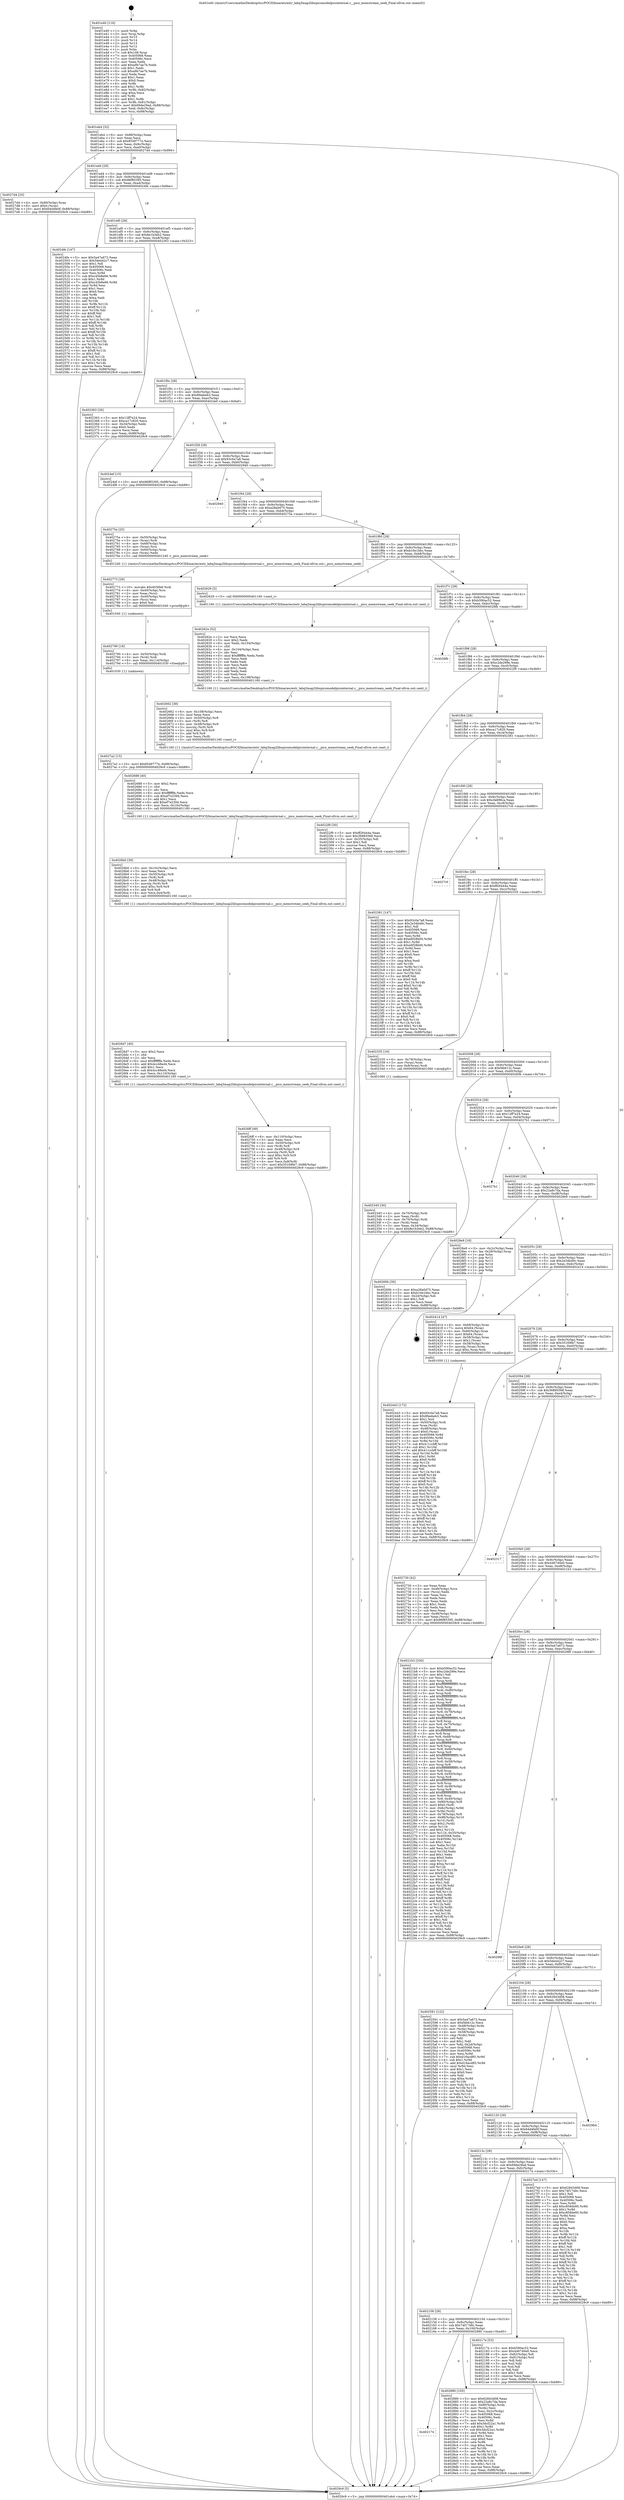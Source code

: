 digraph "0x401e40" {
  label = "0x401e40 (/mnt/c/Users/mathe/Desktop/tcc/POCII/binaries/extr_labq3map2libspicomodelpicointernal.c__pico_memstream_seek_Final-ollvm.out::main(0))"
  labelloc = "t"
  node[shape=record]

  Entry [label="",width=0.3,height=0.3,shape=circle,fillcolor=black,style=filled]
  "0x401eb4" [label="{
     0x401eb4 [32]\l
     | [instrs]\l
     &nbsp;&nbsp;0x401eb4 \<+6\>: mov -0x88(%rbp),%eax\l
     &nbsp;&nbsp;0x401eba \<+2\>: mov %eax,%ecx\l
     &nbsp;&nbsp;0x401ebc \<+6\>: sub $0x8549777e,%ecx\l
     &nbsp;&nbsp;0x401ec2 \<+6\>: mov %eax,-0x9c(%rbp)\l
     &nbsp;&nbsp;0x401ec8 \<+6\>: mov %ecx,-0xa0(%rbp)\l
     &nbsp;&nbsp;0x401ece \<+6\>: je 00000000004027d4 \<main+0x994\>\l
  }"]
  "0x4027d4" [label="{
     0x4027d4 [25]\l
     | [instrs]\l
     &nbsp;&nbsp;0x4027d4 \<+4\>: mov -0x80(%rbp),%rax\l
     &nbsp;&nbsp;0x4027d8 \<+6\>: movl $0x0,(%rax)\l
     &nbsp;&nbsp;0x4027de \<+10\>: movl $0x64d4fe0f,-0x88(%rbp)\l
     &nbsp;&nbsp;0x4027e8 \<+5\>: jmp 00000000004029c9 \<main+0xb89\>\l
  }"]
  "0x401ed4" [label="{
     0x401ed4 [28]\l
     | [instrs]\l
     &nbsp;&nbsp;0x401ed4 \<+5\>: jmp 0000000000401ed9 \<main+0x99\>\l
     &nbsp;&nbsp;0x401ed9 \<+6\>: mov -0x9c(%rbp),%eax\l
     &nbsp;&nbsp;0x401edf \<+5\>: sub $0x86f85395,%eax\l
     &nbsp;&nbsp;0x401ee4 \<+6\>: mov %eax,-0xa4(%rbp)\l
     &nbsp;&nbsp;0x401eea \<+6\>: je 00000000004024fe \<main+0x6be\>\l
  }"]
  Exit [label="",width=0.3,height=0.3,shape=circle,fillcolor=black,style=filled,peripheries=2]
  "0x4024fe" [label="{
     0x4024fe [147]\l
     | [instrs]\l
     &nbsp;&nbsp;0x4024fe \<+5\>: mov $0x5a47a672,%eax\l
     &nbsp;&nbsp;0x402503 \<+5\>: mov $0x5de442c7,%ecx\l
     &nbsp;&nbsp;0x402508 \<+2\>: mov $0x1,%dl\l
     &nbsp;&nbsp;0x40250a \<+7\>: mov 0x405068,%esi\l
     &nbsp;&nbsp;0x402511 \<+7\>: mov 0x40506c,%edi\l
     &nbsp;&nbsp;0x402518 \<+3\>: mov %esi,%r8d\l
     &nbsp;&nbsp;0x40251b \<+7\>: sub $0xc45b8e66,%r8d\l
     &nbsp;&nbsp;0x402522 \<+4\>: sub $0x1,%r8d\l
     &nbsp;&nbsp;0x402526 \<+7\>: add $0xc45b8e66,%r8d\l
     &nbsp;&nbsp;0x40252d \<+4\>: imul %r8d,%esi\l
     &nbsp;&nbsp;0x402531 \<+3\>: and $0x1,%esi\l
     &nbsp;&nbsp;0x402534 \<+3\>: cmp $0x0,%esi\l
     &nbsp;&nbsp;0x402537 \<+4\>: sete %r9b\l
     &nbsp;&nbsp;0x40253b \<+3\>: cmp $0xa,%edi\l
     &nbsp;&nbsp;0x40253e \<+4\>: setl %r10b\l
     &nbsp;&nbsp;0x402542 \<+3\>: mov %r9b,%r11b\l
     &nbsp;&nbsp;0x402545 \<+4\>: xor $0xff,%r11b\l
     &nbsp;&nbsp;0x402549 \<+3\>: mov %r10b,%bl\l
     &nbsp;&nbsp;0x40254c \<+3\>: xor $0xff,%bl\l
     &nbsp;&nbsp;0x40254f \<+3\>: xor $0x1,%dl\l
     &nbsp;&nbsp;0x402552 \<+3\>: mov %r11b,%r14b\l
     &nbsp;&nbsp;0x402555 \<+4\>: and $0xff,%r14b\l
     &nbsp;&nbsp;0x402559 \<+3\>: and %dl,%r9b\l
     &nbsp;&nbsp;0x40255c \<+3\>: mov %bl,%r15b\l
     &nbsp;&nbsp;0x40255f \<+4\>: and $0xff,%r15b\l
     &nbsp;&nbsp;0x402563 \<+3\>: and %dl,%r10b\l
     &nbsp;&nbsp;0x402566 \<+3\>: or %r9b,%r14b\l
     &nbsp;&nbsp;0x402569 \<+3\>: or %r10b,%r15b\l
     &nbsp;&nbsp;0x40256c \<+3\>: xor %r15b,%r14b\l
     &nbsp;&nbsp;0x40256f \<+3\>: or %bl,%r11b\l
     &nbsp;&nbsp;0x402572 \<+4\>: xor $0xff,%r11b\l
     &nbsp;&nbsp;0x402576 \<+3\>: or $0x1,%dl\l
     &nbsp;&nbsp;0x402579 \<+3\>: and %dl,%r11b\l
     &nbsp;&nbsp;0x40257c \<+3\>: or %r11b,%r14b\l
     &nbsp;&nbsp;0x40257f \<+4\>: test $0x1,%r14b\l
     &nbsp;&nbsp;0x402583 \<+3\>: cmovne %ecx,%eax\l
     &nbsp;&nbsp;0x402586 \<+6\>: mov %eax,-0x88(%rbp)\l
     &nbsp;&nbsp;0x40258c \<+5\>: jmp 00000000004029c9 \<main+0xb89\>\l
  }"]
  "0x401ef0" [label="{
     0x401ef0 [28]\l
     | [instrs]\l
     &nbsp;&nbsp;0x401ef0 \<+5\>: jmp 0000000000401ef5 \<main+0xb5\>\l
     &nbsp;&nbsp;0x401ef5 \<+6\>: mov -0x9c(%rbp),%eax\l
     &nbsp;&nbsp;0x401efb \<+5\>: sub $0x8e1b3eb2,%eax\l
     &nbsp;&nbsp;0x401f00 \<+6\>: mov %eax,-0xa8(%rbp)\l
     &nbsp;&nbsp;0x401f06 \<+6\>: je 0000000000402363 \<main+0x523\>\l
  }"]
  "0x402174" [label="{
     0x402174\l
  }", style=dashed]
  "0x402363" [label="{
     0x402363 [30]\l
     | [instrs]\l
     &nbsp;&nbsp;0x402363 \<+5\>: mov $0x12ff7e24,%eax\l
     &nbsp;&nbsp;0x402368 \<+5\>: mov $0xca17c820,%ecx\l
     &nbsp;&nbsp;0x40236d \<+3\>: mov -0x34(%rbp),%edx\l
     &nbsp;&nbsp;0x402370 \<+3\>: cmp $0x0,%edx\l
     &nbsp;&nbsp;0x402373 \<+3\>: cmove %ecx,%eax\l
     &nbsp;&nbsp;0x402376 \<+6\>: mov %eax,-0x88(%rbp)\l
     &nbsp;&nbsp;0x40237c \<+5\>: jmp 00000000004029c9 \<main+0xb89\>\l
  }"]
  "0x401f0c" [label="{
     0x401f0c [28]\l
     | [instrs]\l
     &nbsp;&nbsp;0x401f0c \<+5\>: jmp 0000000000401f11 \<main+0xd1\>\l
     &nbsp;&nbsp;0x401f11 \<+6\>: mov -0x9c(%rbp),%eax\l
     &nbsp;&nbsp;0x401f17 \<+5\>: sub $0x8feebeb3,%eax\l
     &nbsp;&nbsp;0x401f1c \<+6\>: mov %eax,-0xac(%rbp)\l
     &nbsp;&nbsp;0x401f22 \<+6\>: je 00000000004024ef \<main+0x6af\>\l
  }"]
  "0x402880" [label="{
     0x402880 [105]\l
     | [instrs]\l
     &nbsp;&nbsp;0x402880 \<+5\>: mov $0x62843d08,%eax\l
     &nbsp;&nbsp;0x402885 \<+5\>: mov $0x22a8c7da,%ecx\l
     &nbsp;&nbsp;0x40288a \<+4\>: mov -0x80(%rbp),%rdx\l
     &nbsp;&nbsp;0x40288e \<+2\>: mov (%rdx),%esi\l
     &nbsp;&nbsp;0x402890 \<+3\>: mov %esi,-0x2c(%rbp)\l
     &nbsp;&nbsp;0x402893 \<+7\>: mov 0x405068,%esi\l
     &nbsp;&nbsp;0x40289a \<+7\>: mov 0x40506c,%edi\l
     &nbsp;&nbsp;0x4028a1 \<+3\>: mov %esi,%r8d\l
     &nbsp;&nbsp;0x4028a4 \<+7\>: add $0x3dcf22a1,%r8d\l
     &nbsp;&nbsp;0x4028ab \<+4\>: sub $0x1,%r8d\l
     &nbsp;&nbsp;0x4028af \<+7\>: sub $0x3dcf22a1,%r8d\l
     &nbsp;&nbsp;0x4028b6 \<+4\>: imul %r8d,%esi\l
     &nbsp;&nbsp;0x4028ba \<+3\>: and $0x1,%esi\l
     &nbsp;&nbsp;0x4028bd \<+3\>: cmp $0x0,%esi\l
     &nbsp;&nbsp;0x4028c0 \<+4\>: sete %r9b\l
     &nbsp;&nbsp;0x4028c4 \<+3\>: cmp $0xa,%edi\l
     &nbsp;&nbsp;0x4028c7 \<+4\>: setl %r10b\l
     &nbsp;&nbsp;0x4028cb \<+3\>: mov %r9b,%r11b\l
     &nbsp;&nbsp;0x4028ce \<+3\>: and %r10b,%r11b\l
     &nbsp;&nbsp;0x4028d1 \<+3\>: xor %r10b,%r9b\l
     &nbsp;&nbsp;0x4028d4 \<+3\>: or %r9b,%r11b\l
     &nbsp;&nbsp;0x4028d7 \<+4\>: test $0x1,%r11b\l
     &nbsp;&nbsp;0x4028db \<+3\>: cmovne %ecx,%eax\l
     &nbsp;&nbsp;0x4028de \<+6\>: mov %eax,-0x88(%rbp)\l
     &nbsp;&nbsp;0x4028e4 \<+5\>: jmp 00000000004029c9 \<main+0xb89\>\l
  }"]
  "0x4024ef" [label="{
     0x4024ef [15]\l
     | [instrs]\l
     &nbsp;&nbsp;0x4024ef \<+10\>: movl $0x86f85395,-0x88(%rbp)\l
     &nbsp;&nbsp;0x4024f9 \<+5\>: jmp 00000000004029c9 \<main+0xb89\>\l
  }"]
  "0x401f28" [label="{
     0x401f28 [28]\l
     | [instrs]\l
     &nbsp;&nbsp;0x401f28 \<+5\>: jmp 0000000000401f2d \<main+0xed\>\l
     &nbsp;&nbsp;0x401f2d \<+6\>: mov -0x9c(%rbp),%eax\l
     &nbsp;&nbsp;0x401f33 \<+5\>: sub $0x93c0a7a8,%eax\l
     &nbsp;&nbsp;0x401f38 \<+6\>: mov %eax,-0xb0(%rbp)\l
     &nbsp;&nbsp;0x401f3e \<+6\>: je 0000000000402940 \<main+0xb00\>\l
  }"]
  "0x4027a2" [label="{
     0x4027a2 [15]\l
     | [instrs]\l
     &nbsp;&nbsp;0x4027a2 \<+10\>: movl $0x8549777e,-0x88(%rbp)\l
     &nbsp;&nbsp;0x4027ac \<+5\>: jmp 00000000004029c9 \<main+0xb89\>\l
  }"]
  "0x402940" [label="{
     0x402940\l
  }", style=dashed]
  "0x401f44" [label="{
     0x401f44 [28]\l
     | [instrs]\l
     &nbsp;&nbsp;0x401f44 \<+5\>: jmp 0000000000401f49 \<main+0x109\>\l
     &nbsp;&nbsp;0x401f49 \<+6\>: mov -0x9c(%rbp),%eax\l
     &nbsp;&nbsp;0x401f4f \<+5\>: sub $0xa28a0d75,%eax\l
     &nbsp;&nbsp;0x401f54 \<+6\>: mov %eax,-0xb4(%rbp)\l
     &nbsp;&nbsp;0x401f5a \<+6\>: je 000000000040275a \<main+0x91a\>\l
  }"]
  "0x402790" [label="{
     0x402790 [18]\l
     | [instrs]\l
     &nbsp;&nbsp;0x402790 \<+4\>: mov -0x50(%rbp),%rdi\l
     &nbsp;&nbsp;0x402794 \<+3\>: mov (%rdi),%rdi\l
     &nbsp;&nbsp;0x402797 \<+6\>: mov %eax,-0x114(%rbp)\l
     &nbsp;&nbsp;0x40279d \<+5\>: call 0000000000401030 \<free@plt\>\l
     | [calls]\l
     &nbsp;&nbsp;0x401030 \{1\} (unknown)\l
  }"]
  "0x40275a" [label="{
     0x40275a [25]\l
     | [instrs]\l
     &nbsp;&nbsp;0x40275a \<+4\>: mov -0x50(%rbp),%rax\l
     &nbsp;&nbsp;0x40275e \<+3\>: mov (%rax),%rdi\l
     &nbsp;&nbsp;0x402761 \<+4\>: mov -0x68(%rbp),%rax\l
     &nbsp;&nbsp;0x402765 \<+3\>: mov (%rax),%rsi\l
     &nbsp;&nbsp;0x402768 \<+4\>: mov -0x60(%rbp),%rax\l
     &nbsp;&nbsp;0x40276c \<+2\>: mov (%rax),%edx\l
     &nbsp;&nbsp;0x40276e \<+5\>: call 0000000000401240 \<_pico_memstream_seek\>\l
     | [calls]\l
     &nbsp;&nbsp;0x401240 \{1\} (/mnt/c/Users/mathe/Desktop/tcc/POCII/binaries/extr_labq3map2libspicomodelpicointernal.c__pico_memstream_seek_Final-ollvm.out::_pico_memstream_seek)\l
  }"]
  "0x401f60" [label="{
     0x401f60 [28]\l
     | [instrs]\l
     &nbsp;&nbsp;0x401f60 \<+5\>: jmp 0000000000401f65 \<main+0x125\>\l
     &nbsp;&nbsp;0x401f65 \<+6\>: mov -0x9c(%rbp),%eax\l
     &nbsp;&nbsp;0x401f6b \<+5\>: sub $0xb16e1bbc,%eax\l
     &nbsp;&nbsp;0x401f70 \<+6\>: mov %eax,-0xb8(%rbp)\l
     &nbsp;&nbsp;0x401f76 \<+6\>: je 0000000000402629 \<main+0x7e9\>\l
  }"]
  "0x402773" [label="{
     0x402773 [29]\l
     | [instrs]\l
     &nbsp;&nbsp;0x402773 \<+10\>: movabs $0x4030b6,%rdi\l
     &nbsp;&nbsp;0x40277d \<+4\>: mov -0x40(%rbp),%rsi\l
     &nbsp;&nbsp;0x402781 \<+2\>: mov %eax,(%rsi)\l
     &nbsp;&nbsp;0x402783 \<+4\>: mov -0x40(%rbp),%rsi\l
     &nbsp;&nbsp;0x402787 \<+2\>: mov (%rsi),%esi\l
     &nbsp;&nbsp;0x402789 \<+2\>: mov $0x0,%al\l
     &nbsp;&nbsp;0x40278b \<+5\>: call 0000000000401040 \<printf@plt\>\l
     | [calls]\l
     &nbsp;&nbsp;0x401040 \{1\} (unknown)\l
  }"]
  "0x402629" [label="{
     0x402629 [5]\l
     | [instrs]\l
     &nbsp;&nbsp;0x402629 \<+5\>: call 0000000000401160 \<next_i\>\l
     | [calls]\l
     &nbsp;&nbsp;0x401160 \{1\} (/mnt/c/Users/mathe/Desktop/tcc/POCII/binaries/extr_labq3map2libspicomodelpicointernal.c__pico_memstream_seek_Final-ollvm.out::next_i)\l
  }"]
  "0x401f7c" [label="{
     0x401f7c [28]\l
     | [instrs]\l
     &nbsp;&nbsp;0x401f7c \<+5\>: jmp 0000000000401f81 \<main+0x141\>\l
     &nbsp;&nbsp;0x401f81 \<+6\>: mov -0x9c(%rbp),%eax\l
     &nbsp;&nbsp;0x401f87 \<+5\>: sub $0xb590ac52,%eax\l
     &nbsp;&nbsp;0x401f8c \<+6\>: mov %eax,-0xbc(%rbp)\l
     &nbsp;&nbsp;0x401f92 \<+6\>: je 00000000004028fb \<main+0xabb\>\l
  }"]
  "0x4026ff" [label="{
     0x4026ff [49]\l
     | [instrs]\l
     &nbsp;&nbsp;0x4026ff \<+6\>: mov -0x110(%rbp),%ecx\l
     &nbsp;&nbsp;0x402705 \<+3\>: imul %eax,%ecx\l
     &nbsp;&nbsp;0x402708 \<+4\>: mov -0x50(%rbp),%r8\l
     &nbsp;&nbsp;0x40270c \<+3\>: mov (%r8),%r8\l
     &nbsp;&nbsp;0x40270f \<+4\>: mov -0x48(%rbp),%r9\l
     &nbsp;&nbsp;0x402713 \<+3\>: movslq (%r9),%r9\l
     &nbsp;&nbsp;0x402716 \<+4\>: imul $0xc,%r9,%r9\l
     &nbsp;&nbsp;0x40271a \<+3\>: add %r9,%r8\l
     &nbsp;&nbsp;0x40271d \<+4\>: mov %ecx,0x8(%r8)\l
     &nbsp;&nbsp;0x402721 \<+10\>: movl $0x35169fa7,-0x88(%rbp)\l
     &nbsp;&nbsp;0x40272b \<+5\>: jmp 00000000004029c9 \<main+0xb89\>\l
  }"]
  "0x4028fb" [label="{
     0x4028fb\l
  }", style=dashed]
  "0x401f98" [label="{
     0x401f98 [28]\l
     | [instrs]\l
     &nbsp;&nbsp;0x401f98 \<+5\>: jmp 0000000000401f9d \<main+0x15d\>\l
     &nbsp;&nbsp;0x401f9d \<+6\>: mov -0x9c(%rbp),%eax\l
     &nbsp;&nbsp;0x401fa3 \<+5\>: sub $0xc2de299e,%eax\l
     &nbsp;&nbsp;0x401fa8 \<+6\>: mov %eax,-0xc0(%rbp)\l
     &nbsp;&nbsp;0x401fae \<+6\>: je 00000000004022f9 \<main+0x4b9\>\l
  }"]
  "0x4026d7" [label="{
     0x4026d7 [40]\l
     | [instrs]\l
     &nbsp;&nbsp;0x4026d7 \<+5\>: mov $0x2,%ecx\l
     &nbsp;&nbsp;0x4026dc \<+1\>: cltd\l
     &nbsp;&nbsp;0x4026dd \<+2\>: idiv %ecx\l
     &nbsp;&nbsp;0x4026df \<+6\>: imul $0xfffffffe,%edx,%ecx\l
     &nbsp;&nbsp;0x4026e5 \<+6\>: add $0x4cc48ed4,%ecx\l
     &nbsp;&nbsp;0x4026eb \<+3\>: add $0x1,%ecx\l
     &nbsp;&nbsp;0x4026ee \<+6\>: sub $0x4cc48ed4,%ecx\l
     &nbsp;&nbsp;0x4026f4 \<+6\>: mov %ecx,-0x110(%rbp)\l
     &nbsp;&nbsp;0x4026fa \<+5\>: call 0000000000401160 \<next_i\>\l
     | [calls]\l
     &nbsp;&nbsp;0x401160 \{1\} (/mnt/c/Users/mathe/Desktop/tcc/POCII/binaries/extr_labq3map2libspicomodelpicointernal.c__pico_memstream_seek_Final-ollvm.out::next_i)\l
  }"]
  "0x4022f9" [label="{
     0x4022f9 [30]\l
     | [instrs]\l
     &nbsp;&nbsp;0x4022f9 \<+5\>: mov $0xff26444a,%eax\l
     &nbsp;&nbsp;0x4022fe \<+5\>: mov $0x36885568,%ecx\l
     &nbsp;&nbsp;0x402303 \<+3\>: mov -0x35(%rbp),%dl\l
     &nbsp;&nbsp;0x402306 \<+3\>: test $0x1,%dl\l
     &nbsp;&nbsp;0x402309 \<+3\>: cmovne %ecx,%eax\l
     &nbsp;&nbsp;0x40230c \<+6\>: mov %eax,-0x88(%rbp)\l
     &nbsp;&nbsp;0x402312 \<+5\>: jmp 00000000004029c9 \<main+0xb89\>\l
  }"]
  "0x401fb4" [label="{
     0x401fb4 [28]\l
     | [instrs]\l
     &nbsp;&nbsp;0x401fb4 \<+5\>: jmp 0000000000401fb9 \<main+0x179\>\l
     &nbsp;&nbsp;0x401fb9 \<+6\>: mov -0x9c(%rbp),%eax\l
     &nbsp;&nbsp;0x401fbf \<+5\>: sub $0xca17c820,%eax\l
     &nbsp;&nbsp;0x401fc4 \<+6\>: mov %eax,-0xc4(%rbp)\l
     &nbsp;&nbsp;0x401fca \<+6\>: je 0000000000402381 \<main+0x541\>\l
  }"]
  "0x4026b0" [label="{
     0x4026b0 [39]\l
     | [instrs]\l
     &nbsp;&nbsp;0x4026b0 \<+6\>: mov -0x10c(%rbp),%ecx\l
     &nbsp;&nbsp;0x4026b6 \<+3\>: imul %eax,%ecx\l
     &nbsp;&nbsp;0x4026b9 \<+4\>: mov -0x50(%rbp),%r8\l
     &nbsp;&nbsp;0x4026bd \<+3\>: mov (%r8),%r8\l
     &nbsp;&nbsp;0x4026c0 \<+4\>: mov -0x48(%rbp),%r9\l
     &nbsp;&nbsp;0x4026c4 \<+3\>: movslq (%r9),%r9\l
     &nbsp;&nbsp;0x4026c7 \<+4\>: imul $0xc,%r9,%r9\l
     &nbsp;&nbsp;0x4026cb \<+3\>: add %r9,%r8\l
     &nbsp;&nbsp;0x4026ce \<+4\>: mov %ecx,0x4(%r8)\l
     &nbsp;&nbsp;0x4026d2 \<+5\>: call 0000000000401160 \<next_i\>\l
     | [calls]\l
     &nbsp;&nbsp;0x401160 \{1\} (/mnt/c/Users/mathe/Desktop/tcc/POCII/binaries/extr_labq3map2libspicomodelpicointernal.c__pico_memstream_seek_Final-ollvm.out::next_i)\l
  }"]
  "0x402381" [label="{
     0x402381 [147]\l
     | [instrs]\l
     &nbsp;&nbsp;0x402381 \<+5\>: mov $0x93c0a7a8,%eax\l
     &nbsp;&nbsp;0x402386 \<+5\>: mov $0x2e34b49c,%ecx\l
     &nbsp;&nbsp;0x40238b \<+2\>: mov $0x1,%dl\l
     &nbsp;&nbsp;0x40238d \<+7\>: mov 0x405068,%esi\l
     &nbsp;&nbsp;0x402394 \<+7\>: mov 0x40506c,%edi\l
     &nbsp;&nbsp;0x40239b \<+3\>: mov %esi,%r8d\l
     &nbsp;&nbsp;0x40239e \<+7\>: add $0xe6f28b00,%r8d\l
     &nbsp;&nbsp;0x4023a5 \<+4\>: sub $0x1,%r8d\l
     &nbsp;&nbsp;0x4023a9 \<+7\>: sub $0xe6f28b00,%r8d\l
     &nbsp;&nbsp;0x4023b0 \<+4\>: imul %r8d,%esi\l
     &nbsp;&nbsp;0x4023b4 \<+3\>: and $0x1,%esi\l
     &nbsp;&nbsp;0x4023b7 \<+3\>: cmp $0x0,%esi\l
     &nbsp;&nbsp;0x4023ba \<+4\>: sete %r9b\l
     &nbsp;&nbsp;0x4023be \<+3\>: cmp $0xa,%edi\l
     &nbsp;&nbsp;0x4023c1 \<+4\>: setl %r10b\l
     &nbsp;&nbsp;0x4023c5 \<+3\>: mov %r9b,%r11b\l
     &nbsp;&nbsp;0x4023c8 \<+4\>: xor $0xff,%r11b\l
     &nbsp;&nbsp;0x4023cc \<+3\>: mov %r10b,%bl\l
     &nbsp;&nbsp;0x4023cf \<+3\>: xor $0xff,%bl\l
     &nbsp;&nbsp;0x4023d2 \<+3\>: xor $0x0,%dl\l
     &nbsp;&nbsp;0x4023d5 \<+3\>: mov %r11b,%r14b\l
     &nbsp;&nbsp;0x4023d8 \<+4\>: and $0x0,%r14b\l
     &nbsp;&nbsp;0x4023dc \<+3\>: and %dl,%r9b\l
     &nbsp;&nbsp;0x4023df \<+3\>: mov %bl,%r15b\l
     &nbsp;&nbsp;0x4023e2 \<+4\>: and $0x0,%r15b\l
     &nbsp;&nbsp;0x4023e6 \<+3\>: and %dl,%r10b\l
     &nbsp;&nbsp;0x4023e9 \<+3\>: or %r9b,%r14b\l
     &nbsp;&nbsp;0x4023ec \<+3\>: or %r10b,%r15b\l
     &nbsp;&nbsp;0x4023ef \<+3\>: xor %r15b,%r14b\l
     &nbsp;&nbsp;0x4023f2 \<+3\>: or %bl,%r11b\l
     &nbsp;&nbsp;0x4023f5 \<+4\>: xor $0xff,%r11b\l
     &nbsp;&nbsp;0x4023f9 \<+3\>: or $0x0,%dl\l
     &nbsp;&nbsp;0x4023fc \<+3\>: and %dl,%r11b\l
     &nbsp;&nbsp;0x4023ff \<+3\>: or %r11b,%r14b\l
     &nbsp;&nbsp;0x402402 \<+4\>: test $0x1,%r14b\l
     &nbsp;&nbsp;0x402406 \<+3\>: cmovne %ecx,%eax\l
     &nbsp;&nbsp;0x402409 \<+6\>: mov %eax,-0x88(%rbp)\l
     &nbsp;&nbsp;0x40240f \<+5\>: jmp 00000000004029c9 \<main+0xb89\>\l
  }"]
  "0x401fd0" [label="{
     0x401fd0 [28]\l
     | [instrs]\l
     &nbsp;&nbsp;0x401fd0 \<+5\>: jmp 0000000000401fd5 \<main+0x195\>\l
     &nbsp;&nbsp;0x401fd5 \<+6\>: mov -0x9c(%rbp),%eax\l
     &nbsp;&nbsp;0x401fdb \<+5\>: sub $0xcfa896ca,%eax\l
     &nbsp;&nbsp;0x401fe0 \<+6\>: mov %eax,-0xc8(%rbp)\l
     &nbsp;&nbsp;0x401fe6 \<+6\>: je 00000000004027c0 \<main+0x980\>\l
  }"]
  "0x402688" [label="{
     0x402688 [40]\l
     | [instrs]\l
     &nbsp;&nbsp;0x402688 \<+5\>: mov $0x2,%ecx\l
     &nbsp;&nbsp;0x40268d \<+1\>: cltd\l
     &nbsp;&nbsp;0x40268e \<+2\>: idiv %ecx\l
     &nbsp;&nbsp;0x402690 \<+6\>: imul $0xfffffffe,%edx,%ecx\l
     &nbsp;&nbsp;0x402696 \<+6\>: sub $0xef7e2394,%ecx\l
     &nbsp;&nbsp;0x40269c \<+3\>: add $0x1,%ecx\l
     &nbsp;&nbsp;0x40269f \<+6\>: add $0xef7e2394,%ecx\l
     &nbsp;&nbsp;0x4026a5 \<+6\>: mov %ecx,-0x10c(%rbp)\l
     &nbsp;&nbsp;0x4026ab \<+5\>: call 0000000000401160 \<next_i\>\l
     | [calls]\l
     &nbsp;&nbsp;0x401160 \{1\} (/mnt/c/Users/mathe/Desktop/tcc/POCII/binaries/extr_labq3map2libspicomodelpicointernal.c__pico_memstream_seek_Final-ollvm.out::next_i)\l
  }"]
  "0x4027c0" [label="{
     0x4027c0\l
  }", style=dashed]
  "0x401fec" [label="{
     0x401fec [28]\l
     | [instrs]\l
     &nbsp;&nbsp;0x401fec \<+5\>: jmp 0000000000401ff1 \<main+0x1b1\>\l
     &nbsp;&nbsp;0x401ff1 \<+6\>: mov -0x9c(%rbp),%eax\l
     &nbsp;&nbsp;0x401ff7 \<+5\>: sub $0xff26444a,%eax\l
     &nbsp;&nbsp;0x401ffc \<+6\>: mov %eax,-0xcc(%rbp)\l
     &nbsp;&nbsp;0x402002 \<+6\>: je 0000000000402335 \<main+0x4f5\>\l
  }"]
  "0x402662" [label="{
     0x402662 [38]\l
     | [instrs]\l
     &nbsp;&nbsp;0x402662 \<+6\>: mov -0x108(%rbp),%ecx\l
     &nbsp;&nbsp;0x402668 \<+3\>: imul %eax,%ecx\l
     &nbsp;&nbsp;0x40266b \<+4\>: mov -0x50(%rbp),%r8\l
     &nbsp;&nbsp;0x40266f \<+3\>: mov (%r8),%r8\l
     &nbsp;&nbsp;0x402672 \<+4\>: mov -0x48(%rbp),%r9\l
     &nbsp;&nbsp;0x402676 \<+3\>: movslq (%r9),%r9\l
     &nbsp;&nbsp;0x402679 \<+4\>: imul $0xc,%r9,%r9\l
     &nbsp;&nbsp;0x40267d \<+3\>: add %r9,%r8\l
     &nbsp;&nbsp;0x402680 \<+3\>: mov %ecx,(%r8)\l
     &nbsp;&nbsp;0x402683 \<+5\>: call 0000000000401160 \<next_i\>\l
     | [calls]\l
     &nbsp;&nbsp;0x401160 \{1\} (/mnt/c/Users/mathe/Desktop/tcc/POCII/binaries/extr_labq3map2libspicomodelpicointernal.c__pico_memstream_seek_Final-ollvm.out::next_i)\l
  }"]
  "0x402335" [label="{
     0x402335 [16]\l
     | [instrs]\l
     &nbsp;&nbsp;0x402335 \<+4\>: mov -0x78(%rbp),%rax\l
     &nbsp;&nbsp;0x402339 \<+3\>: mov (%rax),%rax\l
     &nbsp;&nbsp;0x40233c \<+4\>: mov 0x8(%rax),%rdi\l
     &nbsp;&nbsp;0x402340 \<+5\>: call 0000000000401060 \<atoi@plt\>\l
     | [calls]\l
     &nbsp;&nbsp;0x401060 \{1\} (unknown)\l
  }"]
  "0x402008" [label="{
     0x402008 [28]\l
     | [instrs]\l
     &nbsp;&nbsp;0x402008 \<+5\>: jmp 000000000040200d \<main+0x1cd\>\l
     &nbsp;&nbsp;0x40200d \<+6\>: mov -0x9c(%rbp),%eax\l
     &nbsp;&nbsp;0x402013 \<+5\>: sub $0xf4b612c,%eax\l
     &nbsp;&nbsp;0x402018 \<+6\>: mov %eax,-0xd0(%rbp)\l
     &nbsp;&nbsp;0x40201e \<+6\>: je 000000000040260b \<main+0x7cb\>\l
  }"]
  "0x40262e" [label="{
     0x40262e [52]\l
     | [instrs]\l
     &nbsp;&nbsp;0x40262e \<+2\>: xor %ecx,%ecx\l
     &nbsp;&nbsp;0x402630 \<+5\>: mov $0x2,%edx\l
     &nbsp;&nbsp;0x402635 \<+6\>: mov %edx,-0x104(%rbp)\l
     &nbsp;&nbsp;0x40263b \<+1\>: cltd\l
     &nbsp;&nbsp;0x40263c \<+6\>: mov -0x104(%rbp),%esi\l
     &nbsp;&nbsp;0x402642 \<+2\>: idiv %esi\l
     &nbsp;&nbsp;0x402644 \<+6\>: imul $0xfffffffe,%edx,%edx\l
     &nbsp;&nbsp;0x40264a \<+2\>: mov %ecx,%edi\l
     &nbsp;&nbsp;0x40264c \<+2\>: sub %edx,%edi\l
     &nbsp;&nbsp;0x40264e \<+2\>: mov %ecx,%edx\l
     &nbsp;&nbsp;0x402650 \<+3\>: sub $0x1,%edx\l
     &nbsp;&nbsp;0x402653 \<+2\>: add %edx,%edi\l
     &nbsp;&nbsp;0x402655 \<+2\>: sub %edi,%ecx\l
     &nbsp;&nbsp;0x402657 \<+6\>: mov %ecx,-0x108(%rbp)\l
     &nbsp;&nbsp;0x40265d \<+5\>: call 0000000000401160 \<next_i\>\l
     | [calls]\l
     &nbsp;&nbsp;0x401160 \{1\} (/mnt/c/Users/mathe/Desktop/tcc/POCII/binaries/extr_labq3map2libspicomodelpicointernal.c__pico_memstream_seek_Final-ollvm.out::next_i)\l
  }"]
  "0x40260b" [label="{
     0x40260b [30]\l
     | [instrs]\l
     &nbsp;&nbsp;0x40260b \<+5\>: mov $0xa28a0d75,%eax\l
     &nbsp;&nbsp;0x402610 \<+5\>: mov $0xb16e1bbc,%ecx\l
     &nbsp;&nbsp;0x402615 \<+3\>: mov -0x2d(%rbp),%dl\l
     &nbsp;&nbsp;0x402618 \<+3\>: test $0x1,%dl\l
     &nbsp;&nbsp;0x40261b \<+3\>: cmovne %ecx,%eax\l
     &nbsp;&nbsp;0x40261e \<+6\>: mov %eax,-0x88(%rbp)\l
     &nbsp;&nbsp;0x402624 \<+5\>: jmp 00000000004029c9 \<main+0xb89\>\l
  }"]
  "0x402024" [label="{
     0x402024 [28]\l
     | [instrs]\l
     &nbsp;&nbsp;0x402024 \<+5\>: jmp 0000000000402029 \<main+0x1e9\>\l
     &nbsp;&nbsp;0x402029 \<+6\>: mov -0x9c(%rbp),%eax\l
     &nbsp;&nbsp;0x40202f \<+5\>: sub $0x12ff7e24,%eax\l
     &nbsp;&nbsp;0x402034 \<+6\>: mov %eax,-0xd4(%rbp)\l
     &nbsp;&nbsp;0x40203a \<+6\>: je 00000000004027b1 \<main+0x971\>\l
  }"]
  "0x402443" [label="{
     0x402443 [172]\l
     | [instrs]\l
     &nbsp;&nbsp;0x402443 \<+5\>: mov $0x93c0a7a8,%ecx\l
     &nbsp;&nbsp;0x402448 \<+5\>: mov $0x8feebeb3,%edx\l
     &nbsp;&nbsp;0x40244d \<+3\>: mov $0x1,%sil\l
     &nbsp;&nbsp;0x402450 \<+4\>: mov -0x50(%rbp),%rdi\l
     &nbsp;&nbsp;0x402454 \<+3\>: mov %rax,(%rdi)\l
     &nbsp;&nbsp;0x402457 \<+4\>: mov -0x48(%rbp),%rax\l
     &nbsp;&nbsp;0x40245b \<+6\>: movl $0x0,(%rax)\l
     &nbsp;&nbsp;0x402461 \<+8\>: mov 0x405068,%r8d\l
     &nbsp;&nbsp;0x402469 \<+8\>: mov 0x40506c,%r9d\l
     &nbsp;&nbsp;0x402471 \<+3\>: mov %r8d,%r10d\l
     &nbsp;&nbsp;0x402474 \<+7\>: sub $0x411ccbff,%r10d\l
     &nbsp;&nbsp;0x40247b \<+4\>: sub $0x1,%r10d\l
     &nbsp;&nbsp;0x40247f \<+7\>: add $0x411ccbff,%r10d\l
     &nbsp;&nbsp;0x402486 \<+4\>: imul %r10d,%r8d\l
     &nbsp;&nbsp;0x40248a \<+4\>: and $0x1,%r8d\l
     &nbsp;&nbsp;0x40248e \<+4\>: cmp $0x0,%r8d\l
     &nbsp;&nbsp;0x402492 \<+4\>: sete %r11b\l
     &nbsp;&nbsp;0x402496 \<+4\>: cmp $0xa,%r9d\l
     &nbsp;&nbsp;0x40249a \<+3\>: setl %bl\l
     &nbsp;&nbsp;0x40249d \<+3\>: mov %r11b,%r14b\l
     &nbsp;&nbsp;0x4024a0 \<+4\>: xor $0xff,%r14b\l
     &nbsp;&nbsp;0x4024a4 \<+3\>: mov %bl,%r15b\l
     &nbsp;&nbsp;0x4024a7 \<+4\>: xor $0xff,%r15b\l
     &nbsp;&nbsp;0x4024ab \<+4\>: xor $0x0,%sil\l
     &nbsp;&nbsp;0x4024af \<+3\>: mov %r14b,%r12b\l
     &nbsp;&nbsp;0x4024b2 \<+4\>: and $0x0,%r12b\l
     &nbsp;&nbsp;0x4024b6 \<+3\>: and %sil,%r11b\l
     &nbsp;&nbsp;0x4024b9 \<+3\>: mov %r15b,%r13b\l
     &nbsp;&nbsp;0x4024bc \<+4\>: and $0x0,%r13b\l
     &nbsp;&nbsp;0x4024c0 \<+3\>: and %sil,%bl\l
     &nbsp;&nbsp;0x4024c3 \<+3\>: or %r11b,%r12b\l
     &nbsp;&nbsp;0x4024c6 \<+3\>: or %bl,%r13b\l
     &nbsp;&nbsp;0x4024c9 \<+3\>: xor %r13b,%r12b\l
     &nbsp;&nbsp;0x4024cc \<+3\>: or %r15b,%r14b\l
     &nbsp;&nbsp;0x4024cf \<+4\>: xor $0xff,%r14b\l
     &nbsp;&nbsp;0x4024d3 \<+4\>: or $0x0,%sil\l
     &nbsp;&nbsp;0x4024d7 \<+3\>: and %sil,%r14b\l
     &nbsp;&nbsp;0x4024da \<+3\>: or %r14b,%r12b\l
     &nbsp;&nbsp;0x4024dd \<+4\>: test $0x1,%r12b\l
     &nbsp;&nbsp;0x4024e1 \<+3\>: cmovne %edx,%ecx\l
     &nbsp;&nbsp;0x4024e4 \<+6\>: mov %ecx,-0x88(%rbp)\l
     &nbsp;&nbsp;0x4024ea \<+5\>: jmp 00000000004029c9 \<main+0xb89\>\l
  }"]
  "0x4027b1" [label="{
     0x4027b1\l
  }", style=dashed]
  "0x402040" [label="{
     0x402040 [28]\l
     | [instrs]\l
     &nbsp;&nbsp;0x402040 \<+5\>: jmp 0000000000402045 \<main+0x205\>\l
     &nbsp;&nbsp;0x402045 \<+6\>: mov -0x9c(%rbp),%eax\l
     &nbsp;&nbsp;0x40204b \<+5\>: sub $0x22a8c7da,%eax\l
     &nbsp;&nbsp;0x402050 \<+6\>: mov %eax,-0xd8(%rbp)\l
     &nbsp;&nbsp;0x402056 \<+6\>: je 00000000004028e9 \<main+0xaa9\>\l
  }"]
  "0x402345" [label="{
     0x402345 [30]\l
     | [instrs]\l
     &nbsp;&nbsp;0x402345 \<+4\>: mov -0x70(%rbp),%rdi\l
     &nbsp;&nbsp;0x402349 \<+2\>: mov %eax,(%rdi)\l
     &nbsp;&nbsp;0x40234b \<+4\>: mov -0x70(%rbp),%rdi\l
     &nbsp;&nbsp;0x40234f \<+2\>: mov (%rdi),%eax\l
     &nbsp;&nbsp;0x402351 \<+3\>: mov %eax,-0x34(%rbp)\l
     &nbsp;&nbsp;0x402354 \<+10\>: movl $0x8e1b3eb2,-0x88(%rbp)\l
     &nbsp;&nbsp;0x40235e \<+5\>: jmp 00000000004029c9 \<main+0xb89\>\l
  }"]
  "0x4028e9" [label="{
     0x4028e9 [18]\l
     | [instrs]\l
     &nbsp;&nbsp;0x4028e9 \<+3\>: mov -0x2c(%rbp),%eax\l
     &nbsp;&nbsp;0x4028ec \<+4\>: lea -0x28(%rbp),%rsp\l
     &nbsp;&nbsp;0x4028f0 \<+1\>: pop %rbx\l
     &nbsp;&nbsp;0x4028f1 \<+2\>: pop %r12\l
     &nbsp;&nbsp;0x4028f3 \<+2\>: pop %r13\l
     &nbsp;&nbsp;0x4028f5 \<+2\>: pop %r14\l
     &nbsp;&nbsp;0x4028f7 \<+2\>: pop %r15\l
     &nbsp;&nbsp;0x4028f9 \<+1\>: pop %rbp\l
     &nbsp;&nbsp;0x4028fa \<+1\>: ret\l
  }"]
  "0x40205c" [label="{
     0x40205c [28]\l
     | [instrs]\l
     &nbsp;&nbsp;0x40205c \<+5\>: jmp 0000000000402061 \<main+0x221\>\l
     &nbsp;&nbsp;0x402061 \<+6\>: mov -0x9c(%rbp),%eax\l
     &nbsp;&nbsp;0x402067 \<+5\>: sub $0x2e34b49c,%eax\l
     &nbsp;&nbsp;0x40206c \<+6\>: mov %eax,-0xdc(%rbp)\l
     &nbsp;&nbsp;0x402072 \<+6\>: je 0000000000402414 \<main+0x5d4\>\l
  }"]
  "0x401e40" [label="{
     0x401e40 [116]\l
     | [instrs]\l
     &nbsp;&nbsp;0x401e40 \<+1\>: push %rbp\l
     &nbsp;&nbsp;0x401e41 \<+3\>: mov %rsp,%rbp\l
     &nbsp;&nbsp;0x401e44 \<+2\>: push %r15\l
     &nbsp;&nbsp;0x401e46 \<+2\>: push %r14\l
     &nbsp;&nbsp;0x401e48 \<+2\>: push %r13\l
     &nbsp;&nbsp;0x401e4a \<+2\>: push %r12\l
     &nbsp;&nbsp;0x401e4c \<+1\>: push %rbx\l
     &nbsp;&nbsp;0x401e4d \<+7\>: sub $0x108,%rsp\l
     &nbsp;&nbsp;0x401e54 \<+7\>: mov 0x405068,%eax\l
     &nbsp;&nbsp;0x401e5b \<+7\>: mov 0x40506c,%ecx\l
     &nbsp;&nbsp;0x401e62 \<+2\>: mov %eax,%edx\l
     &nbsp;&nbsp;0x401e64 \<+6\>: add $0xa9b7ae7b,%edx\l
     &nbsp;&nbsp;0x401e6a \<+3\>: sub $0x1,%edx\l
     &nbsp;&nbsp;0x401e6d \<+6\>: sub $0xa9b7ae7b,%edx\l
     &nbsp;&nbsp;0x401e73 \<+3\>: imul %edx,%eax\l
     &nbsp;&nbsp;0x401e76 \<+3\>: and $0x1,%eax\l
     &nbsp;&nbsp;0x401e79 \<+3\>: cmp $0x0,%eax\l
     &nbsp;&nbsp;0x401e7c \<+4\>: sete %r8b\l
     &nbsp;&nbsp;0x401e80 \<+4\>: and $0x1,%r8b\l
     &nbsp;&nbsp;0x401e84 \<+7\>: mov %r8b,-0x82(%rbp)\l
     &nbsp;&nbsp;0x401e8b \<+3\>: cmp $0xa,%ecx\l
     &nbsp;&nbsp;0x401e8e \<+4\>: setl %r8b\l
     &nbsp;&nbsp;0x401e92 \<+4\>: and $0x1,%r8b\l
     &nbsp;&nbsp;0x401e96 \<+7\>: mov %r8b,-0x81(%rbp)\l
     &nbsp;&nbsp;0x401e9d \<+10\>: movl $0x69de29ad,-0x88(%rbp)\l
     &nbsp;&nbsp;0x401ea7 \<+6\>: mov %edi,-0x8c(%rbp)\l
     &nbsp;&nbsp;0x401ead \<+7\>: mov %rsi,-0x98(%rbp)\l
  }"]
  "0x402414" [label="{
     0x402414 [47]\l
     | [instrs]\l
     &nbsp;&nbsp;0x402414 \<+4\>: mov -0x68(%rbp),%rax\l
     &nbsp;&nbsp;0x402418 \<+7\>: movq $0x64,(%rax)\l
     &nbsp;&nbsp;0x40241f \<+4\>: mov -0x60(%rbp),%rax\l
     &nbsp;&nbsp;0x402423 \<+6\>: movl $0x64,(%rax)\l
     &nbsp;&nbsp;0x402429 \<+4\>: mov -0x58(%rbp),%rax\l
     &nbsp;&nbsp;0x40242d \<+6\>: movl $0x1,(%rax)\l
     &nbsp;&nbsp;0x402433 \<+4\>: mov -0x58(%rbp),%rax\l
     &nbsp;&nbsp;0x402437 \<+3\>: movslq (%rax),%rax\l
     &nbsp;&nbsp;0x40243a \<+4\>: imul $0xc,%rax,%rdi\l
     &nbsp;&nbsp;0x40243e \<+5\>: call 0000000000401050 \<malloc@plt\>\l
     | [calls]\l
     &nbsp;&nbsp;0x401050 \{1\} (unknown)\l
  }"]
  "0x402078" [label="{
     0x402078 [28]\l
     | [instrs]\l
     &nbsp;&nbsp;0x402078 \<+5\>: jmp 000000000040207d \<main+0x23d\>\l
     &nbsp;&nbsp;0x40207d \<+6\>: mov -0x9c(%rbp),%eax\l
     &nbsp;&nbsp;0x402083 \<+5\>: sub $0x35169fa7,%eax\l
     &nbsp;&nbsp;0x402088 \<+6\>: mov %eax,-0xe0(%rbp)\l
     &nbsp;&nbsp;0x40208e \<+6\>: je 0000000000402730 \<main+0x8f0\>\l
  }"]
  "0x4029c9" [label="{
     0x4029c9 [5]\l
     | [instrs]\l
     &nbsp;&nbsp;0x4029c9 \<+5\>: jmp 0000000000401eb4 \<main+0x74\>\l
  }"]
  "0x402730" [label="{
     0x402730 [42]\l
     | [instrs]\l
     &nbsp;&nbsp;0x402730 \<+2\>: xor %eax,%eax\l
     &nbsp;&nbsp;0x402732 \<+4\>: mov -0x48(%rbp),%rcx\l
     &nbsp;&nbsp;0x402736 \<+2\>: mov (%rcx),%edx\l
     &nbsp;&nbsp;0x402738 \<+2\>: mov %eax,%esi\l
     &nbsp;&nbsp;0x40273a \<+2\>: sub %edx,%esi\l
     &nbsp;&nbsp;0x40273c \<+2\>: mov %eax,%edx\l
     &nbsp;&nbsp;0x40273e \<+3\>: sub $0x1,%edx\l
     &nbsp;&nbsp;0x402741 \<+2\>: add %edx,%esi\l
     &nbsp;&nbsp;0x402743 \<+2\>: sub %esi,%eax\l
     &nbsp;&nbsp;0x402745 \<+4\>: mov -0x48(%rbp),%rcx\l
     &nbsp;&nbsp;0x402749 \<+2\>: mov %eax,(%rcx)\l
     &nbsp;&nbsp;0x40274b \<+10\>: movl $0x86f85395,-0x88(%rbp)\l
     &nbsp;&nbsp;0x402755 \<+5\>: jmp 00000000004029c9 \<main+0xb89\>\l
  }"]
  "0x402094" [label="{
     0x402094 [28]\l
     | [instrs]\l
     &nbsp;&nbsp;0x402094 \<+5\>: jmp 0000000000402099 \<main+0x259\>\l
     &nbsp;&nbsp;0x402099 \<+6\>: mov -0x9c(%rbp),%eax\l
     &nbsp;&nbsp;0x40209f \<+5\>: sub $0x36885568,%eax\l
     &nbsp;&nbsp;0x4020a4 \<+6\>: mov %eax,-0xe4(%rbp)\l
     &nbsp;&nbsp;0x4020aa \<+6\>: je 0000000000402317 \<main+0x4d7\>\l
  }"]
  "0x402158" [label="{
     0x402158 [28]\l
     | [instrs]\l
     &nbsp;&nbsp;0x402158 \<+5\>: jmp 000000000040215d \<main+0x31d\>\l
     &nbsp;&nbsp;0x40215d \<+6\>: mov -0x9c(%rbp),%eax\l
     &nbsp;&nbsp;0x402163 \<+5\>: sub $0x74f1748c,%eax\l
     &nbsp;&nbsp;0x402168 \<+6\>: mov %eax,-0x100(%rbp)\l
     &nbsp;&nbsp;0x40216e \<+6\>: je 0000000000402880 \<main+0xa40\>\l
  }"]
  "0x402317" [label="{
     0x402317\l
  }", style=dashed]
  "0x4020b0" [label="{
     0x4020b0 [28]\l
     | [instrs]\l
     &nbsp;&nbsp;0x4020b0 \<+5\>: jmp 00000000004020b5 \<main+0x275\>\l
     &nbsp;&nbsp;0x4020b5 \<+6\>: mov -0x9c(%rbp),%eax\l
     &nbsp;&nbsp;0x4020bb \<+5\>: sub $0x446740e0,%eax\l
     &nbsp;&nbsp;0x4020c0 \<+6\>: mov %eax,-0xe8(%rbp)\l
     &nbsp;&nbsp;0x4020c6 \<+6\>: je 00000000004021b3 \<main+0x373\>\l
  }"]
  "0x40217e" [label="{
     0x40217e [53]\l
     | [instrs]\l
     &nbsp;&nbsp;0x40217e \<+5\>: mov $0xb590ac52,%eax\l
     &nbsp;&nbsp;0x402183 \<+5\>: mov $0x446740e0,%ecx\l
     &nbsp;&nbsp;0x402188 \<+6\>: mov -0x82(%rbp),%dl\l
     &nbsp;&nbsp;0x40218e \<+7\>: mov -0x81(%rbp),%sil\l
     &nbsp;&nbsp;0x402195 \<+3\>: mov %dl,%dil\l
     &nbsp;&nbsp;0x402198 \<+3\>: and %sil,%dil\l
     &nbsp;&nbsp;0x40219b \<+3\>: xor %sil,%dl\l
     &nbsp;&nbsp;0x40219e \<+3\>: or %dl,%dil\l
     &nbsp;&nbsp;0x4021a1 \<+4\>: test $0x1,%dil\l
     &nbsp;&nbsp;0x4021a5 \<+3\>: cmovne %ecx,%eax\l
     &nbsp;&nbsp;0x4021a8 \<+6\>: mov %eax,-0x88(%rbp)\l
     &nbsp;&nbsp;0x4021ae \<+5\>: jmp 00000000004029c9 \<main+0xb89\>\l
  }"]
  "0x4021b3" [label="{
     0x4021b3 [326]\l
     | [instrs]\l
     &nbsp;&nbsp;0x4021b3 \<+5\>: mov $0xb590ac52,%eax\l
     &nbsp;&nbsp;0x4021b8 \<+5\>: mov $0xc2de299e,%ecx\l
     &nbsp;&nbsp;0x4021bd \<+2\>: mov $0x1,%dl\l
     &nbsp;&nbsp;0x4021bf \<+2\>: xor %esi,%esi\l
     &nbsp;&nbsp;0x4021c1 \<+3\>: mov %rsp,%rdi\l
     &nbsp;&nbsp;0x4021c4 \<+4\>: add $0xfffffffffffffff0,%rdi\l
     &nbsp;&nbsp;0x4021c8 \<+3\>: mov %rdi,%rsp\l
     &nbsp;&nbsp;0x4021cb \<+4\>: mov %rdi,-0x80(%rbp)\l
     &nbsp;&nbsp;0x4021cf \<+3\>: mov %rsp,%rdi\l
     &nbsp;&nbsp;0x4021d2 \<+4\>: add $0xfffffffffffffff0,%rdi\l
     &nbsp;&nbsp;0x4021d6 \<+3\>: mov %rdi,%rsp\l
     &nbsp;&nbsp;0x4021d9 \<+3\>: mov %rsp,%r8\l
     &nbsp;&nbsp;0x4021dc \<+4\>: add $0xfffffffffffffff0,%r8\l
     &nbsp;&nbsp;0x4021e0 \<+3\>: mov %r8,%rsp\l
     &nbsp;&nbsp;0x4021e3 \<+4\>: mov %r8,-0x78(%rbp)\l
     &nbsp;&nbsp;0x4021e7 \<+3\>: mov %rsp,%r8\l
     &nbsp;&nbsp;0x4021ea \<+4\>: add $0xfffffffffffffff0,%r8\l
     &nbsp;&nbsp;0x4021ee \<+3\>: mov %r8,%rsp\l
     &nbsp;&nbsp;0x4021f1 \<+4\>: mov %r8,-0x70(%rbp)\l
     &nbsp;&nbsp;0x4021f5 \<+3\>: mov %rsp,%r8\l
     &nbsp;&nbsp;0x4021f8 \<+4\>: add $0xfffffffffffffff0,%r8\l
     &nbsp;&nbsp;0x4021fc \<+3\>: mov %r8,%rsp\l
     &nbsp;&nbsp;0x4021ff \<+4\>: mov %r8,-0x68(%rbp)\l
     &nbsp;&nbsp;0x402203 \<+3\>: mov %rsp,%r8\l
     &nbsp;&nbsp;0x402206 \<+4\>: add $0xfffffffffffffff0,%r8\l
     &nbsp;&nbsp;0x40220a \<+3\>: mov %r8,%rsp\l
     &nbsp;&nbsp;0x40220d \<+4\>: mov %r8,-0x60(%rbp)\l
     &nbsp;&nbsp;0x402211 \<+3\>: mov %rsp,%r8\l
     &nbsp;&nbsp;0x402214 \<+4\>: add $0xfffffffffffffff0,%r8\l
     &nbsp;&nbsp;0x402218 \<+3\>: mov %r8,%rsp\l
     &nbsp;&nbsp;0x40221b \<+4\>: mov %r8,-0x58(%rbp)\l
     &nbsp;&nbsp;0x40221f \<+3\>: mov %rsp,%r8\l
     &nbsp;&nbsp;0x402222 \<+4\>: add $0xfffffffffffffff0,%r8\l
     &nbsp;&nbsp;0x402226 \<+3\>: mov %r8,%rsp\l
     &nbsp;&nbsp;0x402229 \<+4\>: mov %r8,-0x50(%rbp)\l
     &nbsp;&nbsp;0x40222d \<+3\>: mov %rsp,%r8\l
     &nbsp;&nbsp;0x402230 \<+4\>: add $0xfffffffffffffff0,%r8\l
     &nbsp;&nbsp;0x402234 \<+3\>: mov %r8,%rsp\l
     &nbsp;&nbsp;0x402237 \<+4\>: mov %r8,-0x48(%rbp)\l
     &nbsp;&nbsp;0x40223b \<+3\>: mov %rsp,%r8\l
     &nbsp;&nbsp;0x40223e \<+4\>: add $0xfffffffffffffff0,%r8\l
     &nbsp;&nbsp;0x402242 \<+3\>: mov %r8,%rsp\l
     &nbsp;&nbsp;0x402245 \<+4\>: mov %r8,-0x40(%rbp)\l
     &nbsp;&nbsp;0x402249 \<+4\>: mov -0x80(%rbp),%r8\l
     &nbsp;&nbsp;0x40224d \<+7\>: movl $0x0,(%r8)\l
     &nbsp;&nbsp;0x402254 \<+7\>: mov -0x8c(%rbp),%r9d\l
     &nbsp;&nbsp;0x40225b \<+3\>: mov %r9d,(%rdi)\l
     &nbsp;&nbsp;0x40225e \<+4\>: mov -0x78(%rbp),%r8\l
     &nbsp;&nbsp;0x402262 \<+7\>: mov -0x98(%rbp),%r10\l
     &nbsp;&nbsp;0x402269 \<+3\>: mov %r10,(%r8)\l
     &nbsp;&nbsp;0x40226c \<+3\>: cmpl $0x2,(%rdi)\l
     &nbsp;&nbsp;0x40226f \<+4\>: setne %r11b\l
     &nbsp;&nbsp;0x402273 \<+4\>: and $0x1,%r11b\l
     &nbsp;&nbsp;0x402277 \<+4\>: mov %r11b,-0x35(%rbp)\l
     &nbsp;&nbsp;0x40227b \<+7\>: mov 0x405068,%ebx\l
     &nbsp;&nbsp;0x402282 \<+8\>: mov 0x40506c,%r14d\l
     &nbsp;&nbsp;0x40228a \<+3\>: sub $0x1,%esi\l
     &nbsp;&nbsp;0x40228d \<+3\>: mov %ebx,%r15d\l
     &nbsp;&nbsp;0x402290 \<+3\>: add %esi,%r15d\l
     &nbsp;&nbsp;0x402293 \<+4\>: imul %r15d,%ebx\l
     &nbsp;&nbsp;0x402297 \<+3\>: and $0x1,%ebx\l
     &nbsp;&nbsp;0x40229a \<+3\>: cmp $0x0,%ebx\l
     &nbsp;&nbsp;0x40229d \<+4\>: sete %r11b\l
     &nbsp;&nbsp;0x4022a1 \<+4\>: cmp $0xa,%r14d\l
     &nbsp;&nbsp;0x4022a5 \<+4\>: setl %r12b\l
     &nbsp;&nbsp;0x4022a9 \<+3\>: mov %r11b,%r13b\l
     &nbsp;&nbsp;0x4022ac \<+4\>: xor $0xff,%r13b\l
     &nbsp;&nbsp;0x4022b0 \<+3\>: mov %r12b,%sil\l
     &nbsp;&nbsp;0x4022b3 \<+4\>: xor $0xff,%sil\l
     &nbsp;&nbsp;0x4022b7 \<+3\>: xor $0x1,%dl\l
     &nbsp;&nbsp;0x4022ba \<+3\>: mov %r13b,%dil\l
     &nbsp;&nbsp;0x4022bd \<+4\>: and $0xff,%dil\l
     &nbsp;&nbsp;0x4022c1 \<+3\>: and %dl,%r11b\l
     &nbsp;&nbsp;0x4022c4 \<+3\>: mov %sil,%r8b\l
     &nbsp;&nbsp;0x4022c7 \<+4\>: and $0xff,%r8b\l
     &nbsp;&nbsp;0x4022cb \<+3\>: and %dl,%r12b\l
     &nbsp;&nbsp;0x4022ce \<+3\>: or %r11b,%dil\l
     &nbsp;&nbsp;0x4022d1 \<+3\>: or %r12b,%r8b\l
     &nbsp;&nbsp;0x4022d4 \<+3\>: xor %r8b,%dil\l
     &nbsp;&nbsp;0x4022d7 \<+3\>: or %sil,%r13b\l
     &nbsp;&nbsp;0x4022da \<+4\>: xor $0xff,%r13b\l
     &nbsp;&nbsp;0x4022de \<+3\>: or $0x1,%dl\l
     &nbsp;&nbsp;0x4022e1 \<+3\>: and %dl,%r13b\l
     &nbsp;&nbsp;0x4022e4 \<+3\>: or %r13b,%dil\l
     &nbsp;&nbsp;0x4022e7 \<+4\>: test $0x1,%dil\l
     &nbsp;&nbsp;0x4022eb \<+3\>: cmovne %ecx,%eax\l
     &nbsp;&nbsp;0x4022ee \<+6\>: mov %eax,-0x88(%rbp)\l
     &nbsp;&nbsp;0x4022f4 \<+5\>: jmp 00000000004029c9 \<main+0xb89\>\l
  }"]
  "0x4020cc" [label="{
     0x4020cc [28]\l
     | [instrs]\l
     &nbsp;&nbsp;0x4020cc \<+5\>: jmp 00000000004020d1 \<main+0x291\>\l
     &nbsp;&nbsp;0x4020d1 \<+6\>: mov -0x9c(%rbp),%eax\l
     &nbsp;&nbsp;0x4020d7 \<+5\>: sub $0x5a47a672,%eax\l
     &nbsp;&nbsp;0x4020dc \<+6\>: mov %eax,-0xec(%rbp)\l
     &nbsp;&nbsp;0x4020e2 \<+6\>: je 000000000040298f \<main+0xb4f\>\l
  }"]
  "0x40213c" [label="{
     0x40213c [28]\l
     | [instrs]\l
     &nbsp;&nbsp;0x40213c \<+5\>: jmp 0000000000402141 \<main+0x301\>\l
     &nbsp;&nbsp;0x402141 \<+6\>: mov -0x9c(%rbp),%eax\l
     &nbsp;&nbsp;0x402147 \<+5\>: sub $0x69de29ad,%eax\l
     &nbsp;&nbsp;0x40214c \<+6\>: mov %eax,-0xfc(%rbp)\l
     &nbsp;&nbsp;0x402152 \<+6\>: je 000000000040217e \<main+0x33e\>\l
  }"]
  "0x40298f" [label="{
     0x40298f\l
  }", style=dashed]
  "0x4020e8" [label="{
     0x4020e8 [28]\l
     | [instrs]\l
     &nbsp;&nbsp;0x4020e8 \<+5\>: jmp 00000000004020ed \<main+0x2ad\>\l
     &nbsp;&nbsp;0x4020ed \<+6\>: mov -0x9c(%rbp),%eax\l
     &nbsp;&nbsp;0x4020f3 \<+5\>: sub $0x5de442c7,%eax\l
     &nbsp;&nbsp;0x4020f8 \<+6\>: mov %eax,-0xf0(%rbp)\l
     &nbsp;&nbsp;0x4020fe \<+6\>: je 0000000000402591 \<main+0x751\>\l
  }"]
  "0x4027ed" [label="{
     0x4027ed [147]\l
     | [instrs]\l
     &nbsp;&nbsp;0x4027ed \<+5\>: mov $0x62843d08,%eax\l
     &nbsp;&nbsp;0x4027f2 \<+5\>: mov $0x74f1748c,%ecx\l
     &nbsp;&nbsp;0x4027f7 \<+2\>: mov $0x1,%dl\l
     &nbsp;&nbsp;0x4027f9 \<+7\>: mov 0x405068,%esi\l
     &nbsp;&nbsp;0x402800 \<+7\>: mov 0x40506c,%edi\l
     &nbsp;&nbsp;0x402807 \<+3\>: mov %esi,%r8d\l
     &nbsp;&nbsp;0x40280a \<+7\>: add $0xc858de95,%r8d\l
     &nbsp;&nbsp;0x402811 \<+4\>: sub $0x1,%r8d\l
     &nbsp;&nbsp;0x402815 \<+7\>: sub $0xc858de95,%r8d\l
     &nbsp;&nbsp;0x40281c \<+4\>: imul %r8d,%esi\l
     &nbsp;&nbsp;0x402820 \<+3\>: and $0x1,%esi\l
     &nbsp;&nbsp;0x402823 \<+3\>: cmp $0x0,%esi\l
     &nbsp;&nbsp;0x402826 \<+4\>: sete %r9b\l
     &nbsp;&nbsp;0x40282a \<+3\>: cmp $0xa,%edi\l
     &nbsp;&nbsp;0x40282d \<+4\>: setl %r10b\l
     &nbsp;&nbsp;0x402831 \<+3\>: mov %r9b,%r11b\l
     &nbsp;&nbsp;0x402834 \<+4\>: xor $0xff,%r11b\l
     &nbsp;&nbsp;0x402838 \<+3\>: mov %r10b,%bl\l
     &nbsp;&nbsp;0x40283b \<+3\>: xor $0xff,%bl\l
     &nbsp;&nbsp;0x40283e \<+3\>: xor $0x1,%dl\l
     &nbsp;&nbsp;0x402841 \<+3\>: mov %r11b,%r14b\l
     &nbsp;&nbsp;0x402844 \<+4\>: and $0xff,%r14b\l
     &nbsp;&nbsp;0x402848 \<+3\>: and %dl,%r9b\l
     &nbsp;&nbsp;0x40284b \<+3\>: mov %bl,%r15b\l
     &nbsp;&nbsp;0x40284e \<+4\>: and $0xff,%r15b\l
     &nbsp;&nbsp;0x402852 \<+3\>: and %dl,%r10b\l
     &nbsp;&nbsp;0x402855 \<+3\>: or %r9b,%r14b\l
     &nbsp;&nbsp;0x402858 \<+3\>: or %r10b,%r15b\l
     &nbsp;&nbsp;0x40285b \<+3\>: xor %r15b,%r14b\l
     &nbsp;&nbsp;0x40285e \<+3\>: or %bl,%r11b\l
     &nbsp;&nbsp;0x402861 \<+4\>: xor $0xff,%r11b\l
     &nbsp;&nbsp;0x402865 \<+3\>: or $0x1,%dl\l
     &nbsp;&nbsp;0x402868 \<+3\>: and %dl,%r11b\l
     &nbsp;&nbsp;0x40286b \<+3\>: or %r11b,%r14b\l
     &nbsp;&nbsp;0x40286e \<+4\>: test $0x1,%r14b\l
     &nbsp;&nbsp;0x402872 \<+3\>: cmovne %ecx,%eax\l
     &nbsp;&nbsp;0x402875 \<+6\>: mov %eax,-0x88(%rbp)\l
     &nbsp;&nbsp;0x40287b \<+5\>: jmp 00000000004029c9 \<main+0xb89\>\l
  }"]
  "0x402591" [label="{
     0x402591 [122]\l
     | [instrs]\l
     &nbsp;&nbsp;0x402591 \<+5\>: mov $0x5a47a672,%eax\l
     &nbsp;&nbsp;0x402596 \<+5\>: mov $0xf4b612c,%ecx\l
     &nbsp;&nbsp;0x40259b \<+4\>: mov -0x48(%rbp),%rdx\l
     &nbsp;&nbsp;0x40259f \<+2\>: mov (%rdx),%esi\l
     &nbsp;&nbsp;0x4025a1 \<+4\>: mov -0x58(%rbp),%rdx\l
     &nbsp;&nbsp;0x4025a5 \<+2\>: cmp (%rdx),%esi\l
     &nbsp;&nbsp;0x4025a7 \<+4\>: setl %dil\l
     &nbsp;&nbsp;0x4025ab \<+4\>: and $0x1,%dil\l
     &nbsp;&nbsp;0x4025af \<+4\>: mov %dil,-0x2d(%rbp)\l
     &nbsp;&nbsp;0x4025b3 \<+7\>: mov 0x405068,%esi\l
     &nbsp;&nbsp;0x4025ba \<+8\>: mov 0x40506c,%r8d\l
     &nbsp;&nbsp;0x4025c2 \<+3\>: mov %esi,%r9d\l
     &nbsp;&nbsp;0x4025c5 \<+7\>: sub $0xd16acd85,%r9d\l
     &nbsp;&nbsp;0x4025cc \<+4\>: sub $0x1,%r9d\l
     &nbsp;&nbsp;0x4025d0 \<+7\>: add $0xd16acd85,%r9d\l
     &nbsp;&nbsp;0x4025d7 \<+4\>: imul %r9d,%esi\l
     &nbsp;&nbsp;0x4025db \<+3\>: and $0x1,%esi\l
     &nbsp;&nbsp;0x4025de \<+3\>: cmp $0x0,%esi\l
     &nbsp;&nbsp;0x4025e1 \<+4\>: sete %dil\l
     &nbsp;&nbsp;0x4025e5 \<+4\>: cmp $0xa,%r8d\l
     &nbsp;&nbsp;0x4025e9 \<+4\>: setl %r10b\l
     &nbsp;&nbsp;0x4025ed \<+3\>: mov %dil,%r11b\l
     &nbsp;&nbsp;0x4025f0 \<+3\>: and %r10b,%r11b\l
     &nbsp;&nbsp;0x4025f3 \<+3\>: xor %r10b,%dil\l
     &nbsp;&nbsp;0x4025f6 \<+3\>: or %dil,%r11b\l
     &nbsp;&nbsp;0x4025f9 \<+4\>: test $0x1,%r11b\l
     &nbsp;&nbsp;0x4025fd \<+3\>: cmovne %ecx,%eax\l
     &nbsp;&nbsp;0x402600 \<+6\>: mov %eax,-0x88(%rbp)\l
     &nbsp;&nbsp;0x402606 \<+5\>: jmp 00000000004029c9 \<main+0xb89\>\l
  }"]
  "0x402104" [label="{
     0x402104 [28]\l
     | [instrs]\l
     &nbsp;&nbsp;0x402104 \<+5\>: jmp 0000000000402109 \<main+0x2c9\>\l
     &nbsp;&nbsp;0x402109 \<+6\>: mov -0x9c(%rbp),%eax\l
     &nbsp;&nbsp;0x40210f \<+5\>: sub $0x62843d08,%eax\l
     &nbsp;&nbsp;0x402114 \<+6\>: mov %eax,-0xf4(%rbp)\l
     &nbsp;&nbsp;0x40211a \<+6\>: je 00000000004029b4 \<main+0xb74\>\l
  }"]
  "0x402120" [label="{
     0x402120 [28]\l
     | [instrs]\l
     &nbsp;&nbsp;0x402120 \<+5\>: jmp 0000000000402125 \<main+0x2e5\>\l
     &nbsp;&nbsp;0x402125 \<+6\>: mov -0x9c(%rbp),%eax\l
     &nbsp;&nbsp;0x40212b \<+5\>: sub $0x64d4fe0f,%eax\l
     &nbsp;&nbsp;0x402130 \<+6\>: mov %eax,-0xf8(%rbp)\l
     &nbsp;&nbsp;0x402136 \<+6\>: je 00000000004027ed \<main+0x9ad\>\l
  }"]
  "0x4029b4" [label="{
     0x4029b4\l
  }", style=dashed]
  Entry -> "0x401e40" [label=" 1"]
  "0x401eb4" -> "0x4027d4" [label=" 1"]
  "0x401eb4" -> "0x401ed4" [label=" 20"]
  "0x4028e9" -> Exit [label=" 1"]
  "0x401ed4" -> "0x4024fe" [label=" 2"]
  "0x401ed4" -> "0x401ef0" [label=" 18"]
  "0x402880" -> "0x4029c9" [label=" 1"]
  "0x401ef0" -> "0x402363" [label=" 1"]
  "0x401ef0" -> "0x401f0c" [label=" 17"]
  "0x402158" -> "0x402174" [label=" 0"]
  "0x401f0c" -> "0x4024ef" [label=" 1"]
  "0x401f0c" -> "0x401f28" [label=" 16"]
  "0x402158" -> "0x402880" [label=" 1"]
  "0x401f28" -> "0x402940" [label=" 0"]
  "0x401f28" -> "0x401f44" [label=" 16"]
  "0x4027ed" -> "0x4029c9" [label=" 1"]
  "0x401f44" -> "0x40275a" [label=" 1"]
  "0x401f44" -> "0x401f60" [label=" 15"]
  "0x4027d4" -> "0x4029c9" [label=" 1"]
  "0x401f60" -> "0x402629" [label=" 1"]
  "0x401f60" -> "0x401f7c" [label=" 14"]
  "0x4027a2" -> "0x4029c9" [label=" 1"]
  "0x401f7c" -> "0x4028fb" [label=" 0"]
  "0x401f7c" -> "0x401f98" [label=" 14"]
  "0x402790" -> "0x4027a2" [label=" 1"]
  "0x401f98" -> "0x4022f9" [label=" 1"]
  "0x401f98" -> "0x401fb4" [label=" 13"]
  "0x402773" -> "0x402790" [label=" 1"]
  "0x401fb4" -> "0x402381" [label=" 1"]
  "0x401fb4" -> "0x401fd0" [label=" 12"]
  "0x40275a" -> "0x402773" [label=" 1"]
  "0x401fd0" -> "0x4027c0" [label=" 0"]
  "0x401fd0" -> "0x401fec" [label=" 12"]
  "0x402730" -> "0x4029c9" [label=" 1"]
  "0x401fec" -> "0x402335" [label=" 1"]
  "0x401fec" -> "0x402008" [label=" 11"]
  "0x4026ff" -> "0x4029c9" [label=" 1"]
  "0x402008" -> "0x40260b" [label=" 2"]
  "0x402008" -> "0x402024" [label=" 9"]
  "0x4026d7" -> "0x4026ff" [label=" 1"]
  "0x402024" -> "0x4027b1" [label=" 0"]
  "0x402024" -> "0x402040" [label=" 9"]
  "0x4026b0" -> "0x4026d7" [label=" 1"]
  "0x402040" -> "0x4028e9" [label=" 1"]
  "0x402040" -> "0x40205c" [label=" 8"]
  "0x402688" -> "0x4026b0" [label=" 1"]
  "0x40205c" -> "0x402414" [label=" 1"]
  "0x40205c" -> "0x402078" [label=" 7"]
  "0x40262e" -> "0x402662" [label=" 1"]
  "0x402078" -> "0x402730" [label=" 1"]
  "0x402078" -> "0x402094" [label=" 6"]
  "0x402629" -> "0x40262e" [label=" 1"]
  "0x402094" -> "0x402317" [label=" 0"]
  "0x402094" -> "0x4020b0" [label=" 6"]
  "0x40260b" -> "0x4029c9" [label=" 2"]
  "0x4020b0" -> "0x4021b3" [label=" 1"]
  "0x4020b0" -> "0x4020cc" [label=" 5"]
  "0x402591" -> "0x4029c9" [label=" 2"]
  "0x4020cc" -> "0x40298f" [label=" 0"]
  "0x4020cc" -> "0x4020e8" [label=" 5"]
  "0x4024ef" -> "0x4029c9" [label=" 1"]
  "0x4020e8" -> "0x402591" [label=" 2"]
  "0x4020e8" -> "0x402104" [label=" 3"]
  "0x402443" -> "0x4029c9" [label=" 1"]
  "0x402104" -> "0x4029b4" [label=" 0"]
  "0x402104" -> "0x402120" [label=" 3"]
  "0x402414" -> "0x402443" [label=" 1"]
  "0x402120" -> "0x4027ed" [label=" 1"]
  "0x402120" -> "0x40213c" [label=" 2"]
  "0x4024fe" -> "0x4029c9" [label=" 2"]
  "0x40213c" -> "0x40217e" [label=" 1"]
  "0x40213c" -> "0x402158" [label=" 1"]
  "0x40217e" -> "0x4029c9" [label=" 1"]
  "0x401e40" -> "0x401eb4" [label=" 1"]
  "0x4029c9" -> "0x401eb4" [label=" 20"]
  "0x402662" -> "0x402688" [label=" 1"]
  "0x4021b3" -> "0x4029c9" [label=" 1"]
  "0x4022f9" -> "0x4029c9" [label=" 1"]
  "0x402335" -> "0x402345" [label=" 1"]
  "0x402345" -> "0x4029c9" [label=" 1"]
  "0x402363" -> "0x4029c9" [label=" 1"]
  "0x402381" -> "0x4029c9" [label=" 1"]
}
